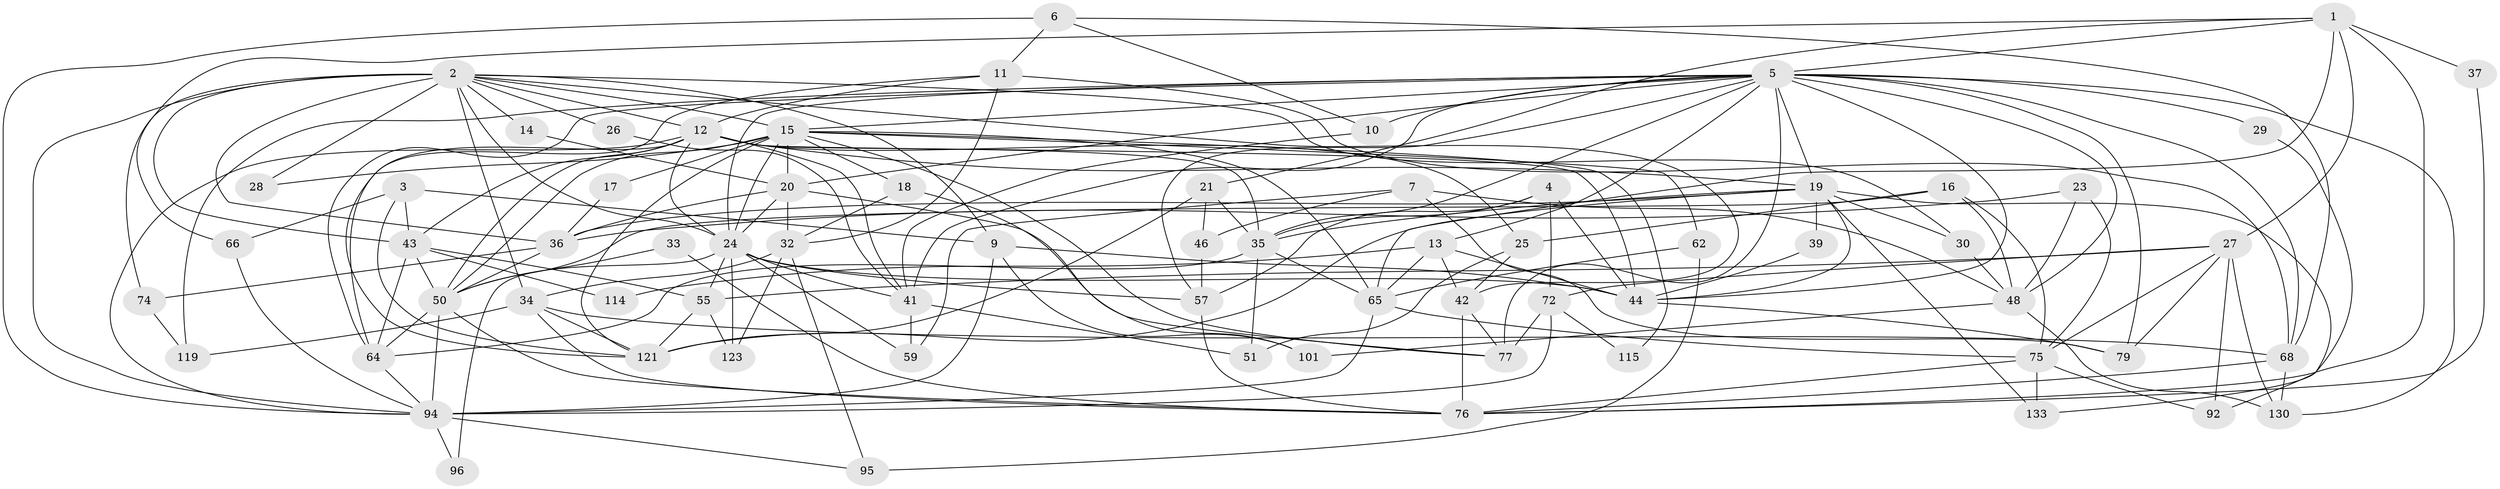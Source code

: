 // original degree distribution, {5: 0.15217391304347827, 4: 0.2608695652173913, 7: 0.050724637681159424, 3: 0.2753623188405797, 6: 0.10144927536231885, 2: 0.14492753623188406, 8: 0.014492753623188406}
// Generated by graph-tools (version 1.1) at 2025/14/03/09/25 04:14:57]
// undirected, 69 vertices, 183 edges
graph export_dot {
graph [start="1"]
  node [color=gray90,style=filled];
  1 [super="+38"];
  2 [super="+58+69+40"];
  3 [super="+71"];
  4;
  5 [super="+63+8"];
  6;
  7;
  9 [super="+127"];
  10;
  11 [super="+86"];
  12 [super="+31"];
  13 [super="+105"];
  14;
  15 [super="+126+73+116"];
  16 [super="+82+107"];
  17;
  18;
  19 [super="+53"];
  20 [super="+100"];
  21;
  23;
  24 [super="+70"];
  25;
  26;
  27 [super="+45+128"];
  28;
  29;
  30;
  32 [super="+56"];
  33;
  34 [super="+49"];
  35 [super="+137+138+52"];
  36 [super="+84"];
  37;
  39;
  41 [super="+61"];
  42 [super="+54"];
  43 [super="+106+83"];
  44 [super="+90"];
  46;
  48 [super="+60+124"];
  50 [super="+110+98"];
  51 [super="+117"];
  55 [super="+134+99"];
  57 [super="+78"];
  59;
  62;
  64 [super="+93+88"];
  65 [super="+136"];
  66;
  68 [super="+111"];
  72 [super="+91"];
  74 [super="+103"];
  75 [super="+129"];
  76 [super="+81"];
  77 [super="+87"];
  79 [super="+89"];
  92;
  94 [super="+113"];
  95;
  96;
  101;
  114;
  115;
  119;
  121 [super="+131"];
  123;
  130;
  133;
  1 -- 21;
  1 -- 66;
  1 -- 5;
  1 -- 65;
  1 -- 27;
  1 -- 37;
  1 -- 76;
  2 -- 74 [weight=3];
  2 -- 15 [weight=2];
  2 -- 26;
  2 -- 36;
  2 -- 12;
  2 -- 14;
  2 -- 94;
  2 -- 28;
  2 -- 30;
  2 -- 24 [weight=2];
  2 -- 9;
  2 -- 43;
  2 -- 34;
  2 -- 42;
  3 -- 43;
  3 -- 121;
  3 -- 66;
  3 -- 9;
  4 -- 57;
  4 -- 72;
  4 -- 35;
  4 -- 44;
  5 -- 48 [weight=2];
  5 -- 19;
  5 -- 130;
  5 -- 68;
  5 -- 20;
  5 -- 119;
  5 -- 57;
  5 -- 10;
  5 -- 13;
  5 -- 29;
  5 -- 79 [weight=2];
  5 -- 15;
  5 -- 41;
  5 -- 64;
  5 -- 35 [weight=2];
  5 -- 24;
  5 -- 77 [weight=2];
  5 -- 44 [weight=2];
  6 -- 68;
  6 -- 10;
  6 -- 94;
  6 -- 11;
  7 -- 59;
  7 -- 79;
  7 -- 46;
  7 -- 48;
  9 -- 94 [weight=2];
  9 -- 101;
  9 -- 44;
  10 -- 41;
  11 -- 12;
  11 -- 68 [weight=2];
  11 -- 121;
  11 -- 32;
  12 -- 44;
  12 -- 64;
  12 -- 35;
  12 -- 41;
  12 -- 50;
  12 -- 19 [weight=2];
  12 -- 25;
  12 -- 94;
  12 -- 43;
  12 -- 24 [weight=2];
  13 -- 114;
  13 -- 42;
  13 -- 44 [weight=2];
  13 -- 65;
  14 -- 20;
  15 -- 17;
  15 -- 77;
  15 -- 121;
  15 -- 24;
  15 -- 62;
  15 -- 65;
  15 -- 18;
  15 -- 50;
  15 -- 115;
  15 -- 20;
  15 -- 28;
  16 -- 25;
  16 -- 75;
  16 -- 50;
  16 -- 48;
  17 -- 36;
  18 -- 101;
  18 -- 32;
  19 -- 36;
  19 -- 39;
  19 -- 133;
  19 -- 121 [weight=2];
  19 -- 30;
  19 -- 92;
  19 -- 35;
  19 -- 44;
  20 -- 32;
  20 -- 24 [weight=2];
  20 -- 36;
  20 -- 77;
  21 -- 46;
  21 -- 121;
  21 -- 35;
  23 -- 75;
  23 -- 36;
  23 -- 48;
  24 -- 96;
  24 -- 41;
  24 -- 123 [weight=2];
  24 -- 44 [weight=2];
  24 -- 55;
  24 -- 57;
  24 -- 59;
  25 -- 42;
  25 -- 51;
  26 -- 41;
  27 -- 72;
  27 -- 75;
  27 -- 92;
  27 -- 79;
  27 -- 130;
  27 -- 55;
  29 -- 133;
  30 -- 48;
  32 -- 123;
  32 -- 95;
  32 -- 34 [weight=2];
  33 -- 76;
  33 -- 50;
  34 -- 121;
  34 -- 68;
  34 -- 119;
  34 -- 76;
  35 -- 51;
  35 -- 65;
  35 -- 64;
  36 -- 50;
  36 -- 74;
  37 -- 76;
  39 -- 44;
  41 -- 59;
  41 -- 51;
  42 -- 77;
  42 -- 76;
  43 -- 114;
  43 -- 50;
  43 -- 64;
  43 -- 55 [weight=2];
  44 -- 79;
  46 -- 57;
  48 -- 130;
  48 -- 101;
  50 -- 76;
  50 -- 64;
  50 -- 94;
  55 -- 123;
  55 -- 121;
  57 -- 76;
  62 -- 95;
  62 -- 65;
  64 -- 94;
  65 -- 75;
  65 -- 94;
  66 -- 94;
  68 -- 130;
  68 -- 76;
  72 -- 115;
  72 -- 77;
  72 -- 94;
  74 -- 119;
  75 -- 92;
  75 -- 133;
  75 -- 76;
  94 -- 96;
  94 -- 95;
}
